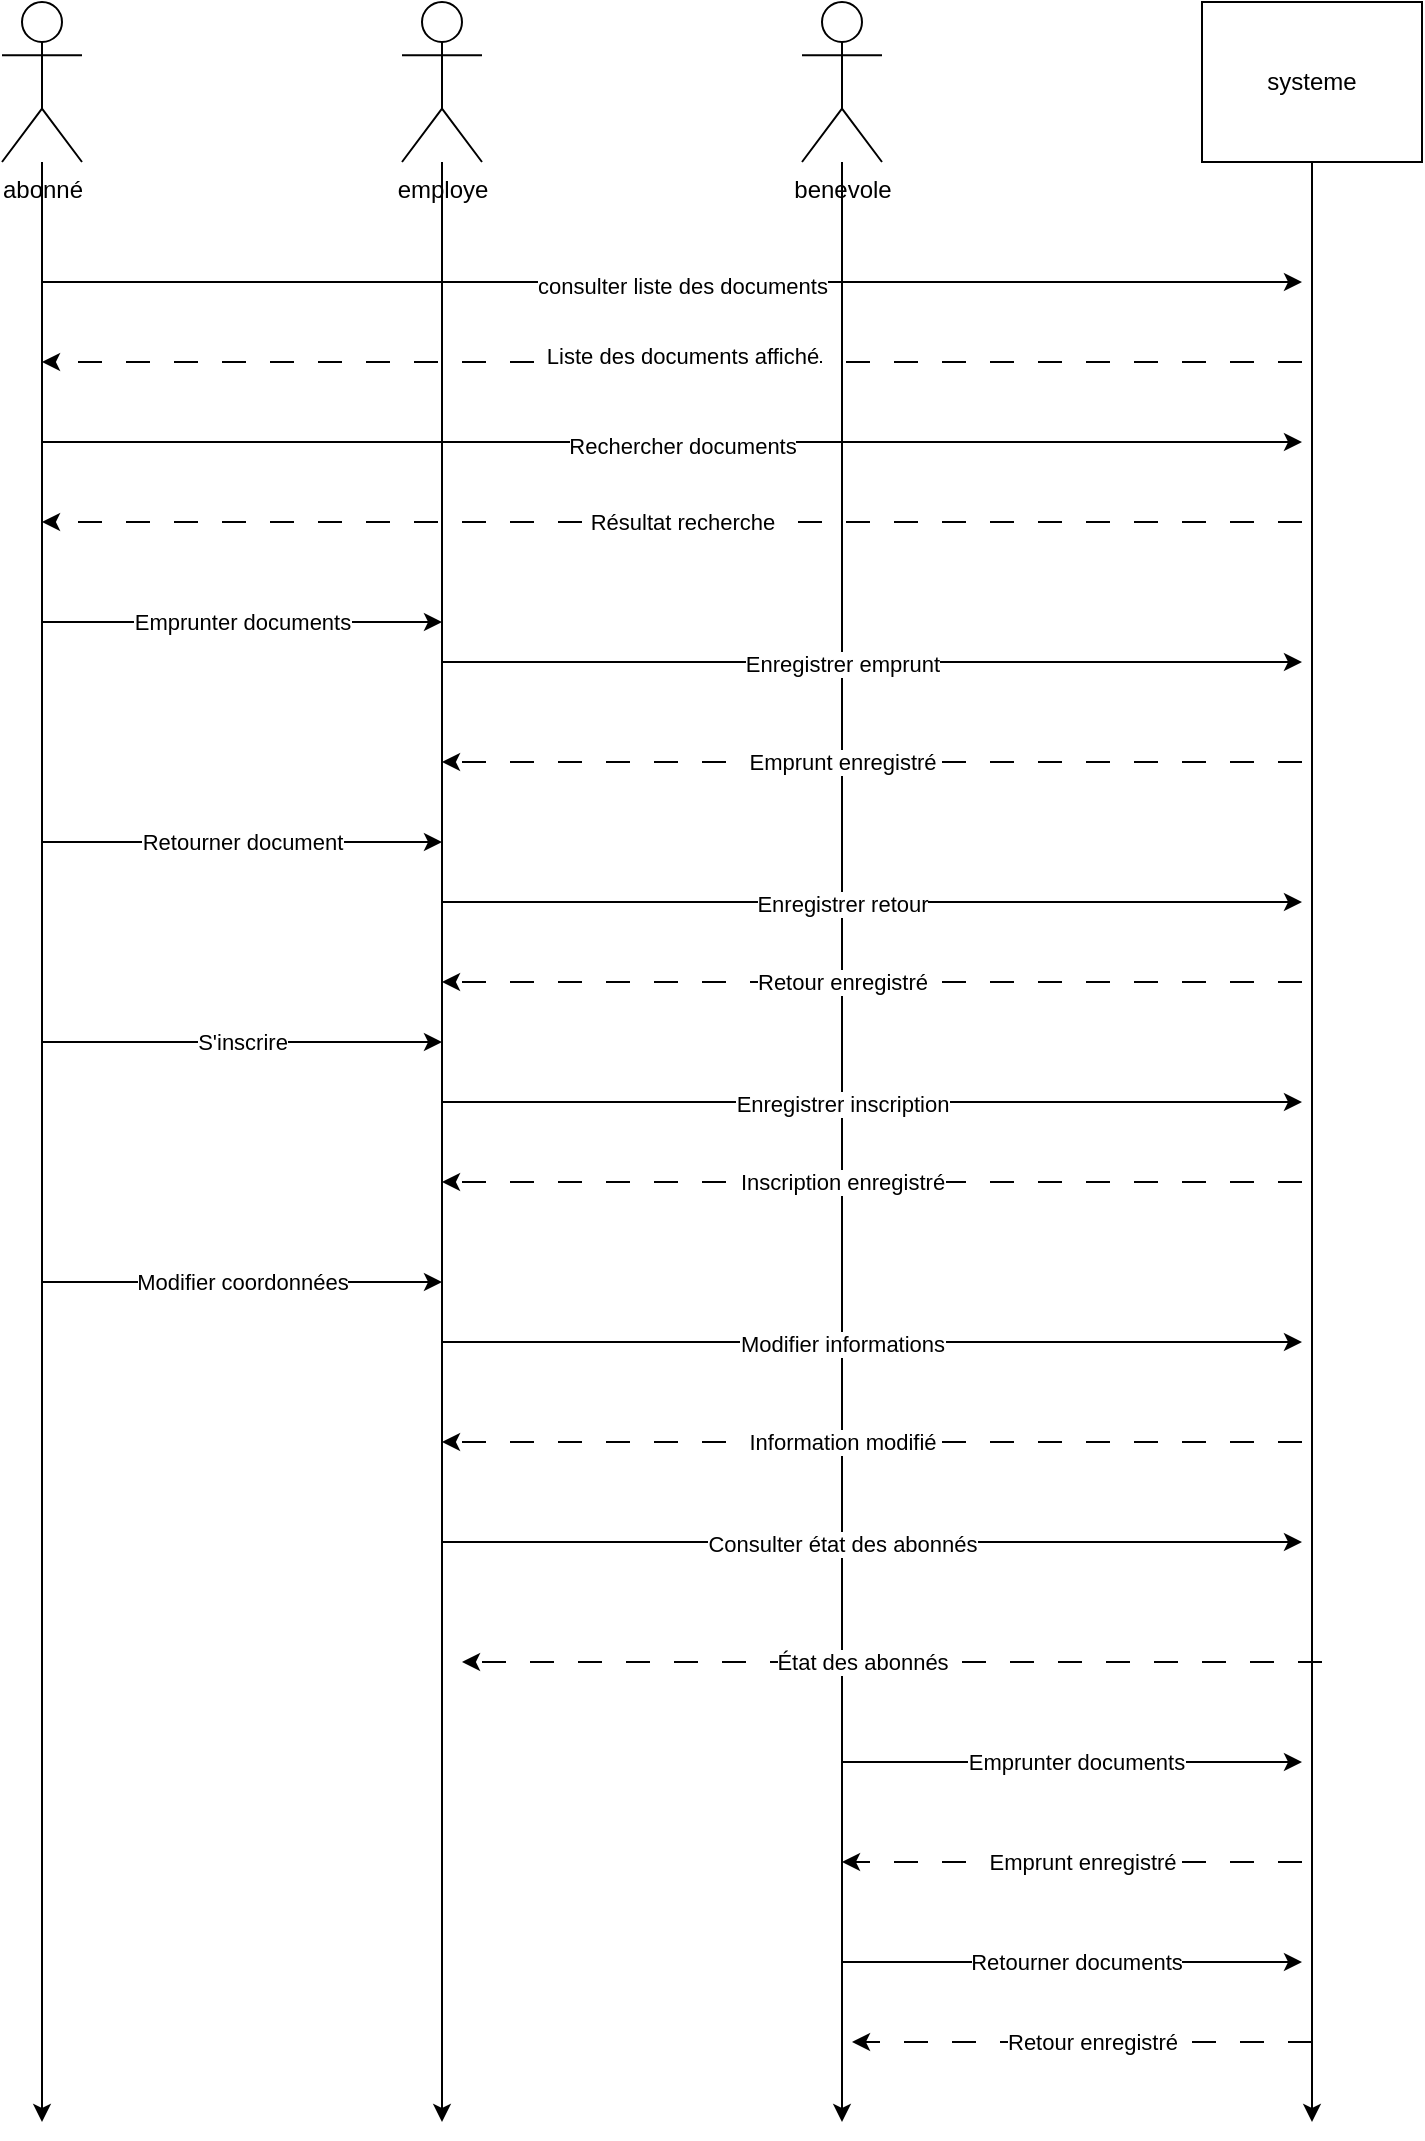 <mxfile version="24.4.7" type="github">
  <diagram name="Page-1" id="e7e014a7-5840-1c2e-5031-d8a46d1fe8dd">
    <mxGraphModel dx="1687" dy="967" grid="1" gridSize="10" guides="1" tooltips="1" connect="1" arrows="1" fold="1" page="1" pageScale="1" pageWidth="1169" pageHeight="826" background="none" math="0" shadow="0">
      <root>
        <mxCell id="0" />
        <mxCell id="1" parent="0" />
        <mxCell id="AvksXb3EGKrtodToCyRi-52" style="rounded=0;orthogonalLoop=1;jettySize=auto;html=1;" edge="1" parent="1" source="AvksXb3EGKrtodToCyRi-41">
          <mxGeometry relative="1" as="geometry">
            <mxPoint x="180" y="1100" as="targetPoint" />
          </mxGeometry>
        </mxCell>
        <mxCell id="AvksXb3EGKrtodToCyRi-41" value="abonné" style="shape=umlActor;verticalLabelPosition=bottom;verticalAlign=top;html=1;" vertex="1" parent="1">
          <mxGeometry x="160" y="40" width="40" height="80" as="geometry" />
        </mxCell>
        <mxCell id="AvksXb3EGKrtodToCyRi-53" style="edgeStyle=orthogonalEdgeStyle;rounded=0;orthogonalLoop=1;jettySize=auto;html=1;" edge="1" parent="1" source="AvksXb3EGKrtodToCyRi-42">
          <mxGeometry relative="1" as="geometry">
            <mxPoint x="380" y="1100" as="targetPoint" />
          </mxGeometry>
        </mxCell>
        <mxCell id="AvksXb3EGKrtodToCyRi-42" value="employe" style="shape=umlActor;verticalLabelPosition=bottom;verticalAlign=top;html=1;" vertex="1" parent="1">
          <mxGeometry x="360" y="40" width="40" height="80" as="geometry" />
        </mxCell>
        <mxCell id="AvksXb3EGKrtodToCyRi-54" style="edgeStyle=orthogonalEdgeStyle;rounded=0;orthogonalLoop=1;jettySize=auto;html=1;" edge="1" parent="1" source="AvksXb3EGKrtodToCyRi-43">
          <mxGeometry relative="1" as="geometry">
            <mxPoint x="580" y="1100" as="targetPoint" />
          </mxGeometry>
        </mxCell>
        <mxCell id="AvksXb3EGKrtodToCyRi-43" value="benevole" style="shape=umlActor;verticalLabelPosition=bottom;verticalAlign=top;html=1;" vertex="1" parent="1">
          <mxGeometry x="560" y="40" width="40" height="80" as="geometry" />
        </mxCell>
        <mxCell id="AvksXb3EGKrtodToCyRi-55" style="edgeStyle=orthogonalEdgeStyle;rounded=0;orthogonalLoop=1;jettySize=auto;html=1;" edge="1" parent="1" source="AvksXb3EGKrtodToCyRi-45">
          <mxGeometry relative="1" as="geometry">
            <mxPoint x="815" y="1100" as="targetPoint" />
          </mxGeometry>
        </mxCell>
        <mxCell id="AvksXb3EGKrtodToCyRi-45" value="&lt;div&gt;systeme&lt;/div&gt;" style="html=1;whiteSpace=wrap;" vertex="1" parent="1">
          <mxGeometry x="760" y="40" width="110" height="80" as="geometry" />
        </mxCell>
        <mxCell id="AvksXb3EGKrtodToCyRi-59" value="" style="edgeStyle=none;orthogonalLoop=1;jettySize=auto;html=1;rounded=0;" edge="1" parent="1">
          <mxGeometry width="100" relative="1" as="geometry">
            <mxPoint x="180" y="180" as="sourcePoint" />
            <mxPoint x="810" y="180" as="targetPoint" />
            <Array as="points">
              <mxPoint x="230" y="180" />
            </Array>
          </mxGeometry>
        </mxCell>
        <mxCell id="AvksXb3EGKrtodToCyRi-61" value="consulter liste des documents" style="edgeLabel;html=1;align=center;verticalAlign=middle;resizable=0;points=[];" vertex="1" connectable="0" parent="AvksXb3EGKrtodToCyRi-59">
          <mxGeometry x="0.029" y="-2" relative="1" as="geometry">
            <mxPoint x="-4" as="offset" />
          </mxGeometry>
        </mxCell>
        <mxCell id="AvksXb3EGKrtodToCyRi-60" value="" style="edgeStyle=none;orthogonalLoop=1;jettySize=auto;html=1;rounded=0;" edge="1" parent="1">
          <mxGeometry width="100" relative="1" as="geometry">
            <mxPoint x="180" y="260" as="sourcePoint" />
            <mxPoint x="810" y="260" as="targetPoint" />
            <Array as="points">
              <mxPoint x="230" y="260" />
            </Array>
          </mxGeometry>
        </mxCell>
        <mxCell id="AvksXb3EGKrtodToCyRi-62" value="Rechercher documents" style="edgeLabel;html=1;align=center;verticalAlign=middle;resizable=0;points=[];" vertex="1" connectable="0" parent="AvksXb3EGKrtodToCyRi-60">
          <mxGeometry x="-0.042" y="-2" relative="1" as="geometry">
            <mxPoint x="18" as="offset" />
          </mxGeometry>
        </mxCell>
        <mxCell id="AvksXb3EGKrtodToCyRi-64" value="" style="edgeStyle=none;orthogonalLoop=1;jettySize=auto;html=1;rounded=0;dashed=1;dashPattern=12 12;" edge="1" parent="1">
          <mxGeometry width="100" relative="1" as="geometry">
            <mxPoint x="810" y="220" as="sourcePoint" />
            <mxPoint x="180" y="220" as="targetPoint" />
            <Array as="points" />
          </mxGeometry>
        </mxCell>
        <mxCell id="AvksXb3EGKrtodToCyRi-65" value="Liste des documents affiché" style="edgeLabel;html=1;align=center;verticalAlign=middle;resizable=0;points=[];" vertex="1" connectable="0" parent="AvksXb3EGKrtodToCyRi-64">
          <mxGeometry x="-0.054" y="-3" relative="1" as="geometry">
            <mxPoint x="-12" as="offset" />
          </mxGeometry>
        </mxCell>
        <mxCell id="AvksXb3EGKrtodToCyRi-66" value="" style="edgeStyle=none;orthogonalLoop=1;jettySize=auto;html=1;rounded=0;dashed=1;dashPattern=12 12;" edge="1" parent="1">
          <mxGeometry width="100" relative="1" as="geometry">
            <mxPoint x="810" y="300" as="sourcePoint" />
            <mxPoint x="180" y="300" as="targetPoint" />
            <Array as="points" />
          </mxGeometry>
        </mxCell>
        <mxCell id="AvksXb3EGKrtodToCyRi-67" value="Résultat recherche" style="edgeLabel;html=1;align=center;verticalAlign=middle;resizable=0;points=[];" vertex="1" connectable="0" parent="AvksXb3EGKrtodToCyRi-66">
          <mxGeometry x="-0.054" y="-3" relative="1" as="geometry">
            <mxPoint x="-12" y="3" as="offset" />
          </mxGeometry>
        </mxCell>
        <mxCell id="AvksXb3EGKrtodToCyRi-68" value="" style="edgeStyle=none;orthogonalLoop=1;jettySize=auto;html=1;rounded=0;" edge="1" parent="1">
          <mxGeometry width="100" relative="1" as="geometry">
            <mxPoint x="180" y="350" as="sourcePoint" />
            <mxPoint x="380" y="350" as="targetPoint" />
            <Array as="points" />
          </mxGeometry>
        </mxCell>
        <mxCell id="AvksXb3EGKrtodToCyRi-69" value="Emprunter documents" style="edgeLabel;html=1;align=center;verticalAlign=middle;resizable=0;points=[];" vertex="1" connectable="0" parent="AvksXb3EGKrtodToCyRi-68">
          <mxGeometry x="0.11" relative="1" as="geometry">
            <mxPoint x="-11" as="offset" />
          </mxGeometry>
        </mxCell>
        <mxCell id="AvksXb3EGKrtodToCyRi-70" value="" style="edgeStyle=none;orthogonalLoop=1;jettySize=auto;html=1;rounded=0;" edge="1" parent="1">
          <mxGeometry width="100" relative="1" as="geometry">
            <mxPoint x="380" y="370" as="sourcePoint" />
            <mxPoint x="810" y="370" as="targetPoint" />
            <Array as="points" />
          </mxGeometry>
        </mxCell>
        <mxCell id="AvksXb3EGKrtodToCyRi-71" value="&lt;div&gt;Enregistrer emprunt&lt;/div&gt;" style="edgeLabel;html=1;align=center;verticalAlign=middle;resizable=0;points=[];" vertex="1" connectable="0" parent="AvksXb3EGKrtodToCyRi-70">
          <mxGeometry x="-0.316" y="-1" relative="1" as="geometry">
            <mxPoint x="53" as="offset" />
          </mxGeometry>
        </mxCell>
        <mxCell id="AvksXb3EGKrtodToCyRi-72" value="" style="edgeStyle=none;orthogonalLoop=1;jettySize=auto;html=1;rounded=0;dashed=1;dashPattern=12 12;" edge="1" parent="1">
          <mxGeometry width="100" relative="1" as="geometry">
            <mxPoint x="810" y="420" as="sourcePoint" />
            <mxPoint x="380" y="420" as="targetPoint" />
            <Array as="points" />
          </mxGeometry>
        </mxCell>
        <mxCell id="AvksXb3EGKrtodToCyRi-73" value="Emprunt enregistré" style="edgeLabel;html=1;align=center;verticalAlign=middle;resizable=0;points=[];" vertex="1" connectable="0" parent="AvksXb3EGKrtodToCyRi-72">
          <mxGeometry x="-0.054" y="-3" relative="1" as="geometry">
            <mxPoint x="-27" y="3" as="offset" />
          </mxGeometry>
        </mxCell>
        <mxCell id="AvksXb3EGKrtodToCyRi-74" value="" style="edgeStyle=none;orthogonalLoop=1;jettySize=auto;html=1;rounded=0;" edge="1" parent="1">
          <mxGeometry width="100" relative="1" as="geometry">
            <mxPoint x="180" y="460" as="sourcePoint" />
            <mxPoint x="380" y="460" as="targetPoint" />
            <Array as="points" />
          </mxGeometry>
        </mxCell>
        <mxCell id="AvksXb3EGKrtodToCyRi-75" value="Retourner document" style="edgeLabel;html=1;align=center;verticalAlign=middle;resizable=0;points=[];" vertex="1" connectable="0" parent="AvksXb3EGKrtodToCyRi-74">
          <mxGeometry x="0.11" relative="1" as="geometry">
            <mxPoint x="-11" as="offset" />
          </mxGeometry>
        </mxCell>
        <mxCell id="AvksXb3EGKrtodToCyRi-76" value="" style="edgeStyle=none;orthogonalLoop=1;jettySize=auto;html=1;rounded=0;" edge="1" parent="1">
          <mxGeometry width="100" relative="1" as="geometry">
            <mxPoint x="380" y="490" as="sourcePoint" />
            <mxPoint x="810" y="490" as="targetPoint" />
            <Array as="points" />
          </mxGeometry>
        </mxCell>
        <mxCell id="AvksXb3EGKrtodToCyRi-77" value="&lt;div&gt;Enregistrer retour&lt;br&gt;&lt;/div&gt;" style="edgeLabel;html=1;align=center;verticalAlign=middle;resizable=0;points=[];" vertex="1" connectable="0" parent="AvksXb3EGKrtodToCyRi-76">
          <mxGeometry x="-0.316" y="-1" relative="1" as="geometry">
            <mxPoint x="53" as="offset" />
          </mxGeometry>
        </mxCell>
        <mxCell id="AvksXb3EGKrtodToCyRi-78" value="" style="edgeStyle=none;orthogonalLoop=1;jettySize=auto;html=1;rounded=0;dashed=1;dashPattern=12 12;" edge="1" parent="1">
          <mxGeometry width="100" relative="1" as="geometry">
            <mxPoint x="810" y="530" as="sourcePoint" />
            <mxPoint x="380" y="530" as="targetPoint" />
            <Array as="points" />
          </mxGeometry>
        </mxCell>
        <mxCell id="AvksXb3EGKrtodToCyRi-79" value="Retour enregistré" style="edgeLabel;html=1;align=center;verticalAlign=middle;resizable=0;points=[];" vertex="1" connectable="0" parent="AvksXb3EGKrtodToCyRi-78">
          <mxGeometry x="-0.054" y="-3" relative="1" as="geometry">
            <mxPoint x="-27" y="3" as="offset" />
          </mxGeometry>
        </mxCell>
        <mxCell id="AvksXb3EGKrtodToCyRi-81" value="" style="edgeStyle=none;orthogonalLoop=1;jettySize=auto;html=1;rounded=0;" edge="1" parent="1">
          <mxGeometry width="100" relative="1" as="geometry">
            <mxPoint x="180" y="560" as="sourcePoint" />
            <mxPoint x="380" y="560" as="targetPoint" />
            <Array as="points" />
          </mxGeometry>
        </mxCell>
        <mxCell id="AvksXb3EGKrtodToCyRi-82" value="S&#39;inscrire" style="edgeLabel;html=1;align=center;verticalAlign=middle;resizable=0;points=[];" vertex="1" connectable="0" parent="AvksXb3EGKrtodToCyRi-81">
          <mxGeometry x="0.11" relative="1" as="geometry">
            <mxPoint x="-11" as="offset" />
          </mxGeometry>
        </mxCell>
        <mxCell id="AvksXb3EGKrtodToCyRi-83" value="" style="edgeStyle=none;orthogonalLoop=1;jettySize=auto;html=1;rounded=0;" edge="1" parent="1">
          <mxGeometry width="100" relative="1" as="geometry">
            <mxPoint x="380" y="590" as="sourcePoint" />
            <mxPoint x="810" y="590" as="targetPoint" />
            <Array as="points" />
          </mxGeometry>
        </mxCell>
        <mxCell id="AvksXb3EGKrtodToCyRi-84" value="&lt;div&gt;Enregistrer inscription&lt;/div&gt;" style="edgeLabel;html=1;align=center;verticalAlign=middle;resizable=0;points=[];" vertex="1" connectable="0" parent="AvksXb3EGKrtodToCyRi-83">
          <mxGeometry x="-0.316" y="-1" relative="1" as="geometry">
            <mxPoint x="53" as="offset" />
          </mxGeometry>
        </mxCell>
        <mxCell id="AvksXb3EGKrtodToCyRi-86" value="" style="edgeStyle=none;orthogonalLoop=1;jettySize=auto;html=1;rounded=0;dashed=1;dashPattern=12 12;" edge="1" parent="1">
          <mxGeometry width="100" relative="1" as="geometry">
            <mxPoint x="810" y="630" as="sourcePoint" />
            <mxPoint x="380" y="630" as="targetPoint" />
            <Array as="points" />
          </mxGeometry>
        </mxCell>
        <mxCell id="AvksXb3EGKrtodToCyRi-87" value="Inscription enregistré" style="edgeLabel;html=1;align=center;verticalAlign=middle;resizable=0;points=[];" vertex="1" connectable="0" parent="AvksXb3EGKrtodToCyRi-86">
          <mxGeometry x="-0.054" y="-3" relative="1" as="geometry">
            <mxPoint x="-27" y="3" as="offset" />
          </mxGeometry>
        </mxCell>
        <mxCell id="AvksXb3EGKrtodToCyRi-88" value="" style="edgeStyle=none;orthogonalLoop=1;jettySize=auto;html=1;rounded=0;" edge="1" parent="1">
          <mxGeometry width="100" relative="1" as="geometry">
            <mxPoint x="180" y="680" as="sourcePoint" />
            <mxPoint x="380" y="680" as="targetPoint" />
            <Array as="points" />
          </mxGeometry>
        </mxCell>
        <mxCell id="AvksXb3EGKrtodToCyRi-89" value="Modifier coordonnées" style="edgeLabel;html=1;align=center;verticalAlign=middle;resizable=0;points=[];" vertex="1" connectable="0" parent="AvksXb3EGKrtodToCyRi-88">
          <mxGeometry x="0.11" relative="1" as="geometry">
            <mxPoint x="-11" as="offset" />
          </mxGeometry>
        </mxCell>
        <mxCell id="AvksXb3EGKrtodToCyRi-91" value="" style="edgeStyle=none;orthogonalLoop=1;jettySize=auto;html=1;rounded=0;" edge="1" parent="1">
          <mxGeometry width="100" relative="1" as="geometry">
            <mxPoint x="380" y="710" as="sourcePoint" />
            <mxPoint x="810" y="710" as="targetPoint" />
            <Array as="points" />
          </mxGeometry>
        </mxCell>
        <mxCell id="AvksXb3EGKrtodToCyRi-92" value="Modifier informations" style="edgeLabel;html=1;align=center;verticalAlign=middle;resizable=0;points=[];" vertex="1" connectable="0" parent="AvksXb3EGKrtodToCyRi-91">
          <mxGeometry x="-0.316" y="-1" relative="1" as="geometry">
            <mxPoint x="53" as="offset" />
          </mxGeometry>
        </mxCell>
        <mxCell id="AvksXb3EGKrtodToCyRi-93" value="" style="edgeStyle=none;orthogonalLoop=1;jettySize=auto;html=1;rounded=0;dashed=1;dashPattern=12 12;" edge="1" parent="1">
          <mxGeometry width="100" relative="1" as="geometry">
            <mxPoint x="810" y="760" as="sourcePoint" />
            <mxPoint x="380" y="760" as="targetPoint" />
            <Array as="points" />
          </mxGeometry>
        </mxCell>
        <mxCell id="AvksXb3EGKrtodToCyRi-94" value="Information modifié" style="edgeLabel;html=1;align=center;verticalAlign=middle;resizable=0;points=[];" vertex="1" connectable="0" parent="AvksXb3EGKrtodToCyRi-93">
          <mxGeometry x="-0.054" y="-3" relative="1" as="geometry">
            <mxPoint x="-27" y="3" as="offset" />
          </mxGeometry>
        </mxCell>
        <mxCell id="AvksXb3EGKrtodToCyRi-95" value="" style="edgeStyle=none;orthogonalLoop=1;jettySize=auto;html=1;rounded=0;" edge="1" parent="1">
          <mxGeometry width="100" relative="1" as="geometry">
            <mxPoint x="380" y="810" as="sourcePoint" />
            <mxPoint x="810" y="810" as="targetPoint" />
            <Array as="points" />
          </mxGeometry>
        </mxCell>
        <mxCell id="AvksXb3EGKrtodToCyRi-96" value="Consulter état des abonnés" style="edgeLabel;html=1;align=center;verticalAlign=middle;resizable=0;points=[];" vertex="1" connectable="0" parent="AvksXb3EGKrtodToCyRi-95">
          <mxGeometry x="-0.316" y="-1" relative="1" as="geometry">
            <mxPoint x="53" as="offset" />
          </mxGeometry>
        </mxCell>
        <mxCell id="AvksXb3EGKrtodToCyRi-98" value="" style="edgeStyle=none;orthogonalLoop=1;jettySize=auto;html=1;rounded=0;dashed=1;dashPattern=12 12;" edge="1" parent="1">
          <mxGeometry width="100" relative="1" as="geometry">
            <mxPoint x="810" y="970" as="sourcePoint" />
            <mxPoint x="580" y="970" as="targetPoint" />
            <Array as="points" />
          </mxGeometry>
        </mxCell>
        <mxCell id="AvksXb3EGKrtodToCyRi-101" value="Emprunt enregistré" style="edgeLabel;html=1;align=center;verticalAlign=middle;resizable=0;points=[];" vertex="1" connectable="0" parent="AvksXb3EGKrtodToCyRi-98">
          <mxGeometry x="0.064" relative="1" as="geometry">
            <mxPoint x="12" as="offset" />
          </mxGeometry>
        </mxCell>
        <mxCell id="AvksXb3EGKrtodToCyRi-102" value="" style="edgeStyle=none;orthogonalLoop=1;jettySize=auto;html=1;rounded=0;" edge="1" parent="1">
          <mxGeometry width="100" relative="1" as="geometry">
            <mxPoint x="580" y="920" as="sourcePoint" />
            <mxPoint x="810" y="920" as="targetPoint" />
            <Array as="points" />
          </mxGeometry>
        </mxCell>
        <mxCell id="AvksXb3EGKrtodToCyRi-103" value="Emprunter documents" style="edgeLabel;html=1;align=center;verticalAlign=middle;resizable=0;points=[];" vertex="1" connectable="0" parent="AvksXb3EGKrtodToCyRi-102">
          <mxGeometry x="0.11" relative="1" as="geometry">
            <mxPoint x="-11" as="offset" />
          </mxGeometry>
        </mxCell>
        <mxCell id="AvksXb3EGKrtodToCyRi-104" value="" style="edgeStyle=none;orthogonalLoop=1;jettySize=auto;html=1;rounded=0;dashed=1;dashPattern=12 12;" edge="1" parent="1">
          <mxGeometry width="100" relative="1" as="geometry">
            <mxPoint x="820" y="870" as="sourcePoint" />
            <mxPoint x="390" y="870" as="targetPoint" />
            <Array as="points" />
          </mxGeometry>
        </mxCell>
        <mxCell id="AvksXb3EGKrtodToCyRi-105" value="État des abonnés" style="edgeLabel;html=1;align=center;verticalAlign=middle;resizable=0;points=[];" vertex="1" connectable="0" parent="AvksXb3EGKrtodToCyRi-104">
          <mxGeometry x="0.064" relative="1" as="geometry">
            <mxPoint x="-1" as="offset" />
          </mxGeometry>
        </mxCell>
        <mxCell id="AvksXb3EGKrtodToCyRi-107" value="" style="edgeStyle=none;orthogonalLoop=1;jettySize=auto;html=1;rounded=0;" edge="1" parent="1">
          <mxGeometry width="100" relative="1" as="geometry">
            <mxPoint x="580" y="1020" as="sourcePoint" />
            <mxPoint x="810" y="1020" as="targetPoint" />
            <Array as="points" />
          </mxGeometry>
        </mxCell>
        <mxCell id="AvksXb3EGKrtodToCyRi-108" value="Retourner documents" style="edgeLabel;html=1;align=center;verticalAlign=middle;resizable=0;points=[];" vertex="1" connectable="0" parent="AvksXb3EGKrtodToCyRi-107">
          <mxGeometry x="0.11" relative="1" as="geometry">
            <mxPoint x="-11" as="offset" />
          </mxGeometry>
        </mxCell>
        <mxCell id="AvksXb3EGKrtodToCyRi-109" value="" style="edgeStyle=none;orthogonalLoop=1;jettySize=auto;html=1;rounded=0;dashed=1;dashPattern=12 12;" edge="1" parent="1">
          <mxGeometry width="100" relative="1" as="geometry">
            <mxPoint x="815" y="1060" as="sourcePoint" />
            <mxPoint x="585" y="1060" as="targetPoint" />
            <Array as="points" />
          </mxGeometry>
        </mxCell>
        <mxCell id="AvksXb3EGKrtodToCyRi-110" value="Retour enregistré" style="edgeLabel;html=1;align=center;verticalAlign=middle;resizable=0;points=[];" vertex="1" connectable="0" parent="AvksXb3EGKrtodToCyRi-109">
          <mxGeometry x="0.064" relative="1" as="geometry">
            <mxPoint x="12" as="offset" />
          </mxGeometry>
        </mxCell>
      </root>
    </mxGraphModel>
  </diagram>
</mxfile>

